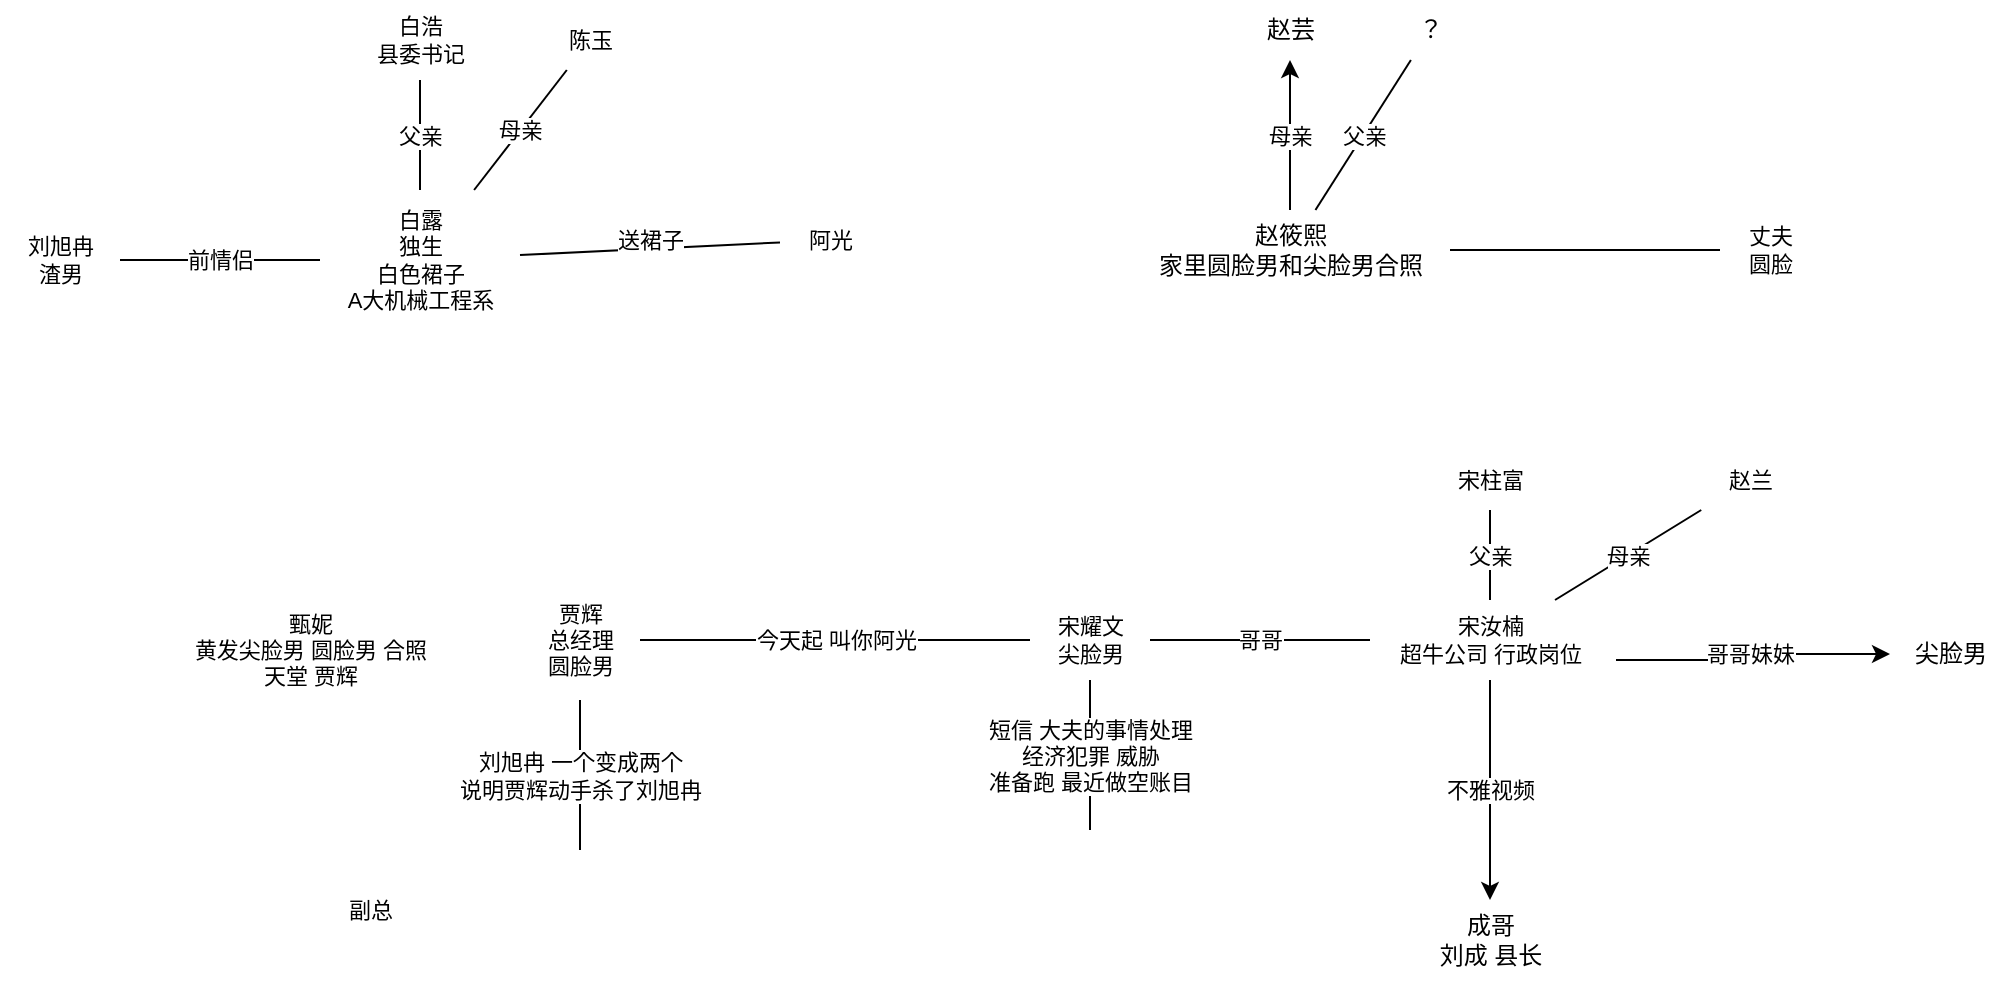 <mxfile version="21.3.2" type="github">
  <diagram name="第 1 页" id="OardRTNM6L5yniWPgoOu">
    <mxGraphModel dx="1332" dy="508" grid="1" gridSize="10" guides="1" tooltips="1" connect="1" arrows="1" fold="1" page="1" pageScale="1" pageWidth="827" pageHeight="1169" math="0" shadow="0">
      <root>
        <mxCell id="0" />
        <mxCell id="1" parent="0" />
        <mxCell id="JGwjXBucmJaGRei323aI-3" value="哥哥妹妹" style="edgeStyle=orthogonalEdgeStyle;rounded=0;orthogonalLoop=1;jettySize=auto;html=1;exitX=1.025;exitY=0.75;exitDx=0;exitDy=0;exitPerimeter=0;" edge="1" parent="1" source="JGwjXBucmJaGRei323aI-16" target="JGwjXBucmJaGRei323aI-2">
          <mxGeometry relative="1" as="geometry">
            <mxPoint x="300" y="198" as="sourcePoint" />
          </mxGeometry>
        </mxCell>
        <mxCell id="JGwjXBucmJaGRei323aI-5" value="不雅视频" style="edgeStyle=orthogonalEdgeStyle;rounded=0;orthogonalLoop=1;jettySize=auto;html=1;" edge="1" parent="1" source="JGwjXBucmJaGRei323aI-16" target="JGwjXBucmJaGRei323aI-4">
          <mxGeometry relative="1" as="geometry">
            <mxPoint x="240" y="198" as="sourcePoint" />
          </mxGeometry>
        </mxCell>
        <mxCell id="JGwjXBucmJaGRei323aI-2" value="尖脸男" style="text;html=1;align=center;verticalAlign=middle;resizable=0;points=[];autosize=1;strokeColor=none;fillColor=none;" vertex="1" parent="1">
          <mxGeometry x="1030" y="380" width="60" height="30" as="geometry" />
        </mxCell>
        <mxCell id="JGwjXBucmJaGRei323aI-4" value="成哥&lt;br&gt;刘成 县长" style="text;html=1;align=center;verticalAlign=middle;resizable=0;points=[];autosize=1;strokeColor=none;fillColor=none;" vertex="1" parent="1">
          <mxGeometry x="795" y="518" width="70" height="40" as="geometry" />
        </mxCell>
        <mxCell id="JGwjXBucmJaGRei323aI-8" value="母亲" style="edgeStyle=orthogonalEdgeStyle;rounded=0;orthogonalLoop=1;jettySize=auto;html=1;" edge="1" parent="1" source="JGwjXBucmJaGRei323aI-6" target="JGwjXBucmJaGRei323aI-7">
          <mxGeometry relative="1" as="geometry">
            <mxPoint as="offset" />
          </mxGeometry>
        </mxCell>
        <mxCell id="JGwjXBucmJaGRei323aI-26" value="" style="edgeStyle=none;shape=connector;rounded=0;orthogonalLoop=1;jettySize=auto;html=1;labelBackgroundColor=default;strokeColor=default;fontFamily=Helvetica;fontSize=11;fontColor=default;endArrow=none;endFill=0;" edge="1" parent="1" source="JGwjXBucmJaGRei323aI-6" target="JGwjXBucmJaGRei323aI-25">
          <mxGeometry relative="1" as="geometry" />
        </mxCell>
        <mxCell id="JGwjXBucmJaGRei323aI-6" value="赵筱熙&lt;br&gt;家里圆脸男和尖脸男合照" style="text;html=1;align=center;verticalAlign=middle;resizable=0;points=[];autosize=1;strokeColor=none;fillColor=none;" vertex="1" parent="1">
          <mxGeometry x="650" y="173" width="160" height="40" as="geometry" />
        </mxCell>
        <mxCell id="JGwjXBucmJaGRei323aI-7" value="赵芸" style="text;html=1;align=center;verticalAlign=middle;resizable=0;points=[];autosize=1;strokeColor=none;fillColor=none;" vertex="1" parent="1">
          <mxGeometry x="705" y="68" width="50" height="30" as="geometry" />
        </mxCell>
        <mxCell id="JGwjXBucmJaGRei323aI-10" value="父亲" style="rounded=0;orthogonalLoop=1;jettySize=auto;html=1;endArrow=none;endFill=0;" edge="1" parent="1" source="JGwjXBucmJaGRei323aI-9" target="JGwjXBucmJaGRei323aI-6">
          <mxGeometry relative="1" as="geometry" />
        </mxCell>
        <mxCell id="JGwjXBucmJaGRei323aI-9" value="？" style="text;html=1;align=center;verticalAlign=middle;resizable=0;points=[];autosize=1;strokeColor=none;fillColor=none;" vertex="1" parent="1">
          <mxGeometry x="780" y="68" width="40" height="30" as="geometry" />
        </mxCell>
        <mxCell id="JGwjXBucmJaGRei323aI-13" value="父亲" style="edgeStyle=none;shape=connector;rounded=0;orthogonalLoop=1;jettySize=auto;html=1;labelBackgroundColor=default;strokeColor=default;fontFamily=Helvetica;fontSize=11;fontColor=default;endArrow=none;endFill=0;" edge="1" parent="1" source="JGwjXBucmJaGRei323aI-11" target="JGwjXBucmJaGRei323aI-12">
          <mxGeometry relative="1" as="geometry" />
        </mxCell>
        <mxCell id="JGwjXBucmJaGRei323aI-41" value="前情侣" style="edgeStyle=none;shape=connector;rounded=0;orthogonalLoop=1;jettySize=auto;html=1;labelBackgroundColor=default;strokeColor=default;fontFamily=Helvetica;fontSize=11;fontColor=default;endArrow=none;endFill=0;" edge="1" parent="1" source="JGwjXBucmJaGRei323aI-11" target="JGwjXBucmJaGRei323aI-40">
          <mxGeometry relative="1" as="geometry" />
        </mxCell>
        <mxCell id="JGwjXBucmJaGRei323aI-11" value="白露&lt;br&gt;独生&lt;br&gt;白色裙子&lt;br&gt;A大机械工程系" style="text;html=1;align=center;verticalAlign=middle;resizable=0;points=[];autosize=1;strokeColor=none;fillColor=none;fontSize=11;fontFamily=Helvetica;fontColor=default;" vertex="1" parent="1">
          <mxGeometry x="245" y="163" width="100" height="70" as="geometry" />
        </mxCell>
        <mxCell id="JGwjXBucmJaGRei323aI-12" value="白浩&lt;br&gt;县委书记" style="text;html=1;align=center;verticalAlign=middle;resizable=0;points=[];autosize=1;strokeColor=none;fillColor=none;fontSize=11;fontFamily=Helvetica;fontColor=default;" vertex="1" parent="1">
          <mxGeometry x="260" y="68" width="70" height="40" as="geometry" />
        </mxCell>
        <mxCell id="JGwjXBucmJaGRei323aI-15" value="母亲" style="edgeStyle=none;shape=connector;rounded=0;orthogonalLoop=1;jettySize=auto;html=1;labelBackgroundColor=default;strokeColor=default;fontFamily=Helvetica;fontSize=11;fontColor=default;endArrow=none;endFill=0;" edge="1" parent="1" source="JGwjXBucmJaGRei323aI-14" target="JGwjXBucmJaGRei323aI-11">
          <mxGeometry relative="1" as="geometry" />
        </mxCell>
        <mxCell id="JGwjXBucmJaGRei323aI-14" value="陈玉" style="text;html=1;align=center;verticalAlign=middle;resizable=0;points=[];autosize=1;strokeColor=none;fillColor=none;fontSize=11;fontFamily=Helvetica;fontColor=default;" vertex="1" parent="1">
          <mxGeometry x="355" y="73" width="50" height="30" as="geometry" />
        </mxCell>
        <mxCell id="JGwjXBucmJaGRei323aI-16" value="宋汝楠&lt;br&gt;超牛公司 行政岗位" style="text;html=1;align=center;verticalAlign=middle;resizable=0;points=[];autosize=1;strokeColor=none;fillColor=none;fontSize=11;fontFamily=Helvetica;fontColor=default;" vertex="1" parent="1">
          <mxGeometry x="770" y="368" width="120" height="40" as="geometry" />
        </mxCell>
        <mxCell id="JGwjXBucmJaGRei323aI-20" value="父亲" style="edgeStyle=none;shape=connector;rounded=0;orthogonalLoop=1;jettySize=auto;html=1;labelBackgroundColor=default;strokeColor=default;fontFamily=Helvetica;fontSize=11;fontColor=default;endArrow=none;endFill=0;" edge="1" parent="1" source="JGwjXBucmJaGRei323aI-17" target="JGwjXBucmJaGRei323aI-16">
          <mxGeometry relative="1" as="geometry" />
        </mxCell>
        <mxCell id="JGwjXBucmJaGRei323aI-17" value="宋柱富" style="text;html=1;align=center;verticalAlign=middle;resizable=0;points=[];autosize=1;strokeColor=none;fillColor=none;fontSize=11;fontFamily=Helvetica;fontColor=default;" vertex="1" parent="1">
          <mxGeometry x="800" y="293" width="60" height="30" as="geometry" />
        </mxCell>
        <mxCell id="JGwjXBucmJaGRei323aI-19" value="母亲" style="edgeStyle=none;shape=connector;rounded=0;orthogonalLoop=1;jettySize=auto;html=1;labelBackgroundColor=default;strokeColor=default;fontFamily=Helvetica;fontSize=11;fontColor=default;endArrow=none;endFill=0;" edge="1" parent="1" source="JGwjXBucmJaGRei323aI-18" target="JGwjXBucmJaGRei323aI-16">
          <mxGeometry relative="1" as="geometry" />
        </mxCell>
        <mxCell id="JGwjXBucmJaGRei323aI-18" value="赵兰" style="text;html=1;align=center;verticalAlign=middle;resizable=0;points=[];autosize=1;strokeColor=none;fillColor=none;fontSize=11;fontFamily=Helvetica;fontColor=default;" vertex="1" parent="1">
          <mxGeometry x="935" y="293" width="50" height="30" as="geometry" />
        </mxCell>
        <mxCell id="JGwjXBucmJaGRei323aI-22" value="哥哥" style="edgeStyle=none;shape=connector;rounded=0;orthogonalLoop=1;jettySize=auto;html=1;labelBackgroundColor=default;strokeColor=default;fontFamily=Helvetica;fontSize=11;fontColor=default;endArrow=none;endFill=0;" edge="1" parent="1" source="JGwjXBucmJaGRei323aI-21" target="JGwjXBucmJaGRei323aI-16">
          <mxGeometry relative="1" as="geometry" />
        </mxCell>
        <mxCell id="JGwjXBucmJaGRei323aI-37" value="短信 大夫的事情处理&lt;br&gt;经济犯罪 威胁&lt;br&gt;准备跑 最近做空账目" style="edgeStyle=none;shape=connector;rounded=0;orthogonalLoop=1;jettySize=auto;html=1;labelBackgroundColor=default;strokeColor=default;fontFamily=Helvetica;fontSize=11;fontColor=default;endArrow=none;endFill=0;" edge="1" parent="1" source="JGwjXBucmJaGRei323aI-21">
          <mxGeometry relative="1" as="geometry">
            <mxPoint x="630" y="483" as="targetPoint" />
          </mxGeometry>
        </mxCell>
        <mxCell id="JGwjXBucmJaGRei323aI-21" value="宋耀文&lt;br&gt;尖脸男" style="text;html=1;align=center;verticalAlign=middle;resizable=0;points=[];autosize=1;strokeColor=none;fillColor=none;fontSize=11;fontFamily=Helvetica;fontColor=default;" vertex="1" parent="1">
          <mxGeometry x="600" y="368" width="60" height="40" as="geometry" />
        </mxCell>
        <mxCell id="JGwjXBucmJaGRei323aI-25" value="丈夫&lt;br&gt;圆脸" style="text;html=1;align=center;verticalAlign=middle;resizable=0;points=[];autosize=1;strokeColor=none;fillColor=none;fontSize=11;fontFamily=Helvetica;fontColor=default;" vertex="1" parent="1">
          <mxGeometry x="945" y="173" width="50" height="40" as="geometry" />
        </mxCell>
        <mxCell id="JGwjXBucmJaGRei323aI-27" value="甄妮&lt;br&gt;黄发尖脸男 圆脸男 合照&lt;br&gt;天堂 贾辉" style="text;html=1;align=center;verticalAlign=middle;resizable=0;points=[];autosize=1;strokeColor=none;fillColor=none;fontSize=11;fontFamily=Helvetica;fontColor=default;" vertex="1" parent="1">
          <mxGeometry x="165" y="363" width="150" height="60" as="geometry" />
        </mxCell>
        <mxCell id="JGwjXBucmJaGRei323aI-30" value="今天起 叫你阿光" style="edgeStyle=none;shape=connector;rounded=0;orthogonalLoop=1;jettySize=auto;html=1;labelBackgroundColor=default;strokeColor=default;fontFamily=Helvetica;fontSize=11;fontColor=default;endArrow=none;endFill=0;" edge="1" parent="1" source="JGwjXBucmJaGRei323aI-28" target="JGwjXBucmJaGRei323aI-21">
          <mxGeometry relative="1" as="geometry" />
        </mxCell>
        <mxCell id="JGwjXBucmJaGRei323aI-39" value="刘旭冉 一个变成两个&lt;br&gt;说明贾辉动手杀了刘旭冉" style="edgeStyle=none;shape=connector;rounded=0;orthogonalLoop=1;jettySize=auto;html=1;labelBackgroundColor=default;strokeColor=default;fontFamily=Helvetica;fontSize=11;fontColor=default;endArrow=none;endFill=0;" edge="1" parent="1" source="JGwjXBucmJaGRei323aI-28" target="JGwjXBucmJaGRei323aI-38">
          <mxGeometry relative="1" as="geometry" />
        </mxCell>
        <mxCell id="JGwjXBucmJaGRei323aI-28" value="贾辉&lt;br&gt;总经理&lt;br&gt;圆脸男" style="text;html=1;align=center;verticalAlign=middle;resizable=0;points=[];autosize=1;strokeColor=none;fillColor=none;fontSize=11;fontFamily=Helvetica;fontColor=default;" vertex="1" parent="1">
          <mxGeometry x="345" y="358" width="60" height="60" as="geometry" />
        </mxCell>
        <mxCell id="JGwjXBucmJaGRei323aI-32" value="送裙子" style="edgeStyle=none;shape=connector;rounded=0;orthogonalLoop=1;jettySize=auto;html=1;labelBackgroundColor=default;strokeColor=default;fontFamily=Helvetica;fontSize=11;fontColor=default;endArrow=none;endFill=0;" edge="1" parent="1" source="JGwjXBucmJaGRei323aI-31" target="JGwjXBucmJaGRei323aI-11">
          <mxGeometry x="-0.01" y="-4" relative="1" as="geometry">
            <mxPoint as="offset" />
          </mxGeometry>
        </mxCell>
        <mxCell id="JGwjXBucmJaGRei323aI-31" value="阿光" style="text;html=1;align=center;verticalAlign=middle;resizable=0;points=[];autosize=1;strokeColor=none;fillColor=none;fontSize=11;fontFamily=Helvetica;fontColor=default;" vertex="1" parent="1">
          <mxGeometry x="475" y="173" width="50" height="30" as="geometry" />
        </mxCell>
        <mxCell id="JGwjXBucmJaGRei323aI-34" value="副总" style="text;html=1;align=center;verticalAlign=middle;resizable=0;points=[];autosize=1;strokeColor=none;fillColor=none;fontSize=11;fontFamily=Helvetica;fontColor=default;" vertex="1" parent="1">
          <mxGeometry x="245" y="508" width="50" height="30" as="geometry" />
        </mxCell>
        <mxCell id="JGwjXBucmJaGRei323aI-38" value="&lt;br&gt;" style="text;html=1;align=center;verticalAlign=middle;resizable=0;points=[];autosize=1;strokeColor=none;fillColor=none;fontSize=11;fontFamily=Helvetica;fontColor=default;" vertex="1" parent="1">
          <mxGeometry x="365" y="493" width="20" height="30" as="geometry" />
        </mxCell>
        <mxCell id="JGwjXBucmJaGRei323aI-40" value="刘旭冉&lt;br&gt;渣男" style="text;html=1;align=center;verticalAlign=middle;resizable=0;points=[];autosize=1;strokeColor=none;fillColor=none;fontSize=11;fontFamily=Helvetica;fontColor=default;" vertex="1" parent="1">
          <mxGeometry x="85" y="178" width="60" height="40" as="geometry" />
        </mxCell>
      </root>
    </mxGraphModel>
  </diagram>
</mxfile>
